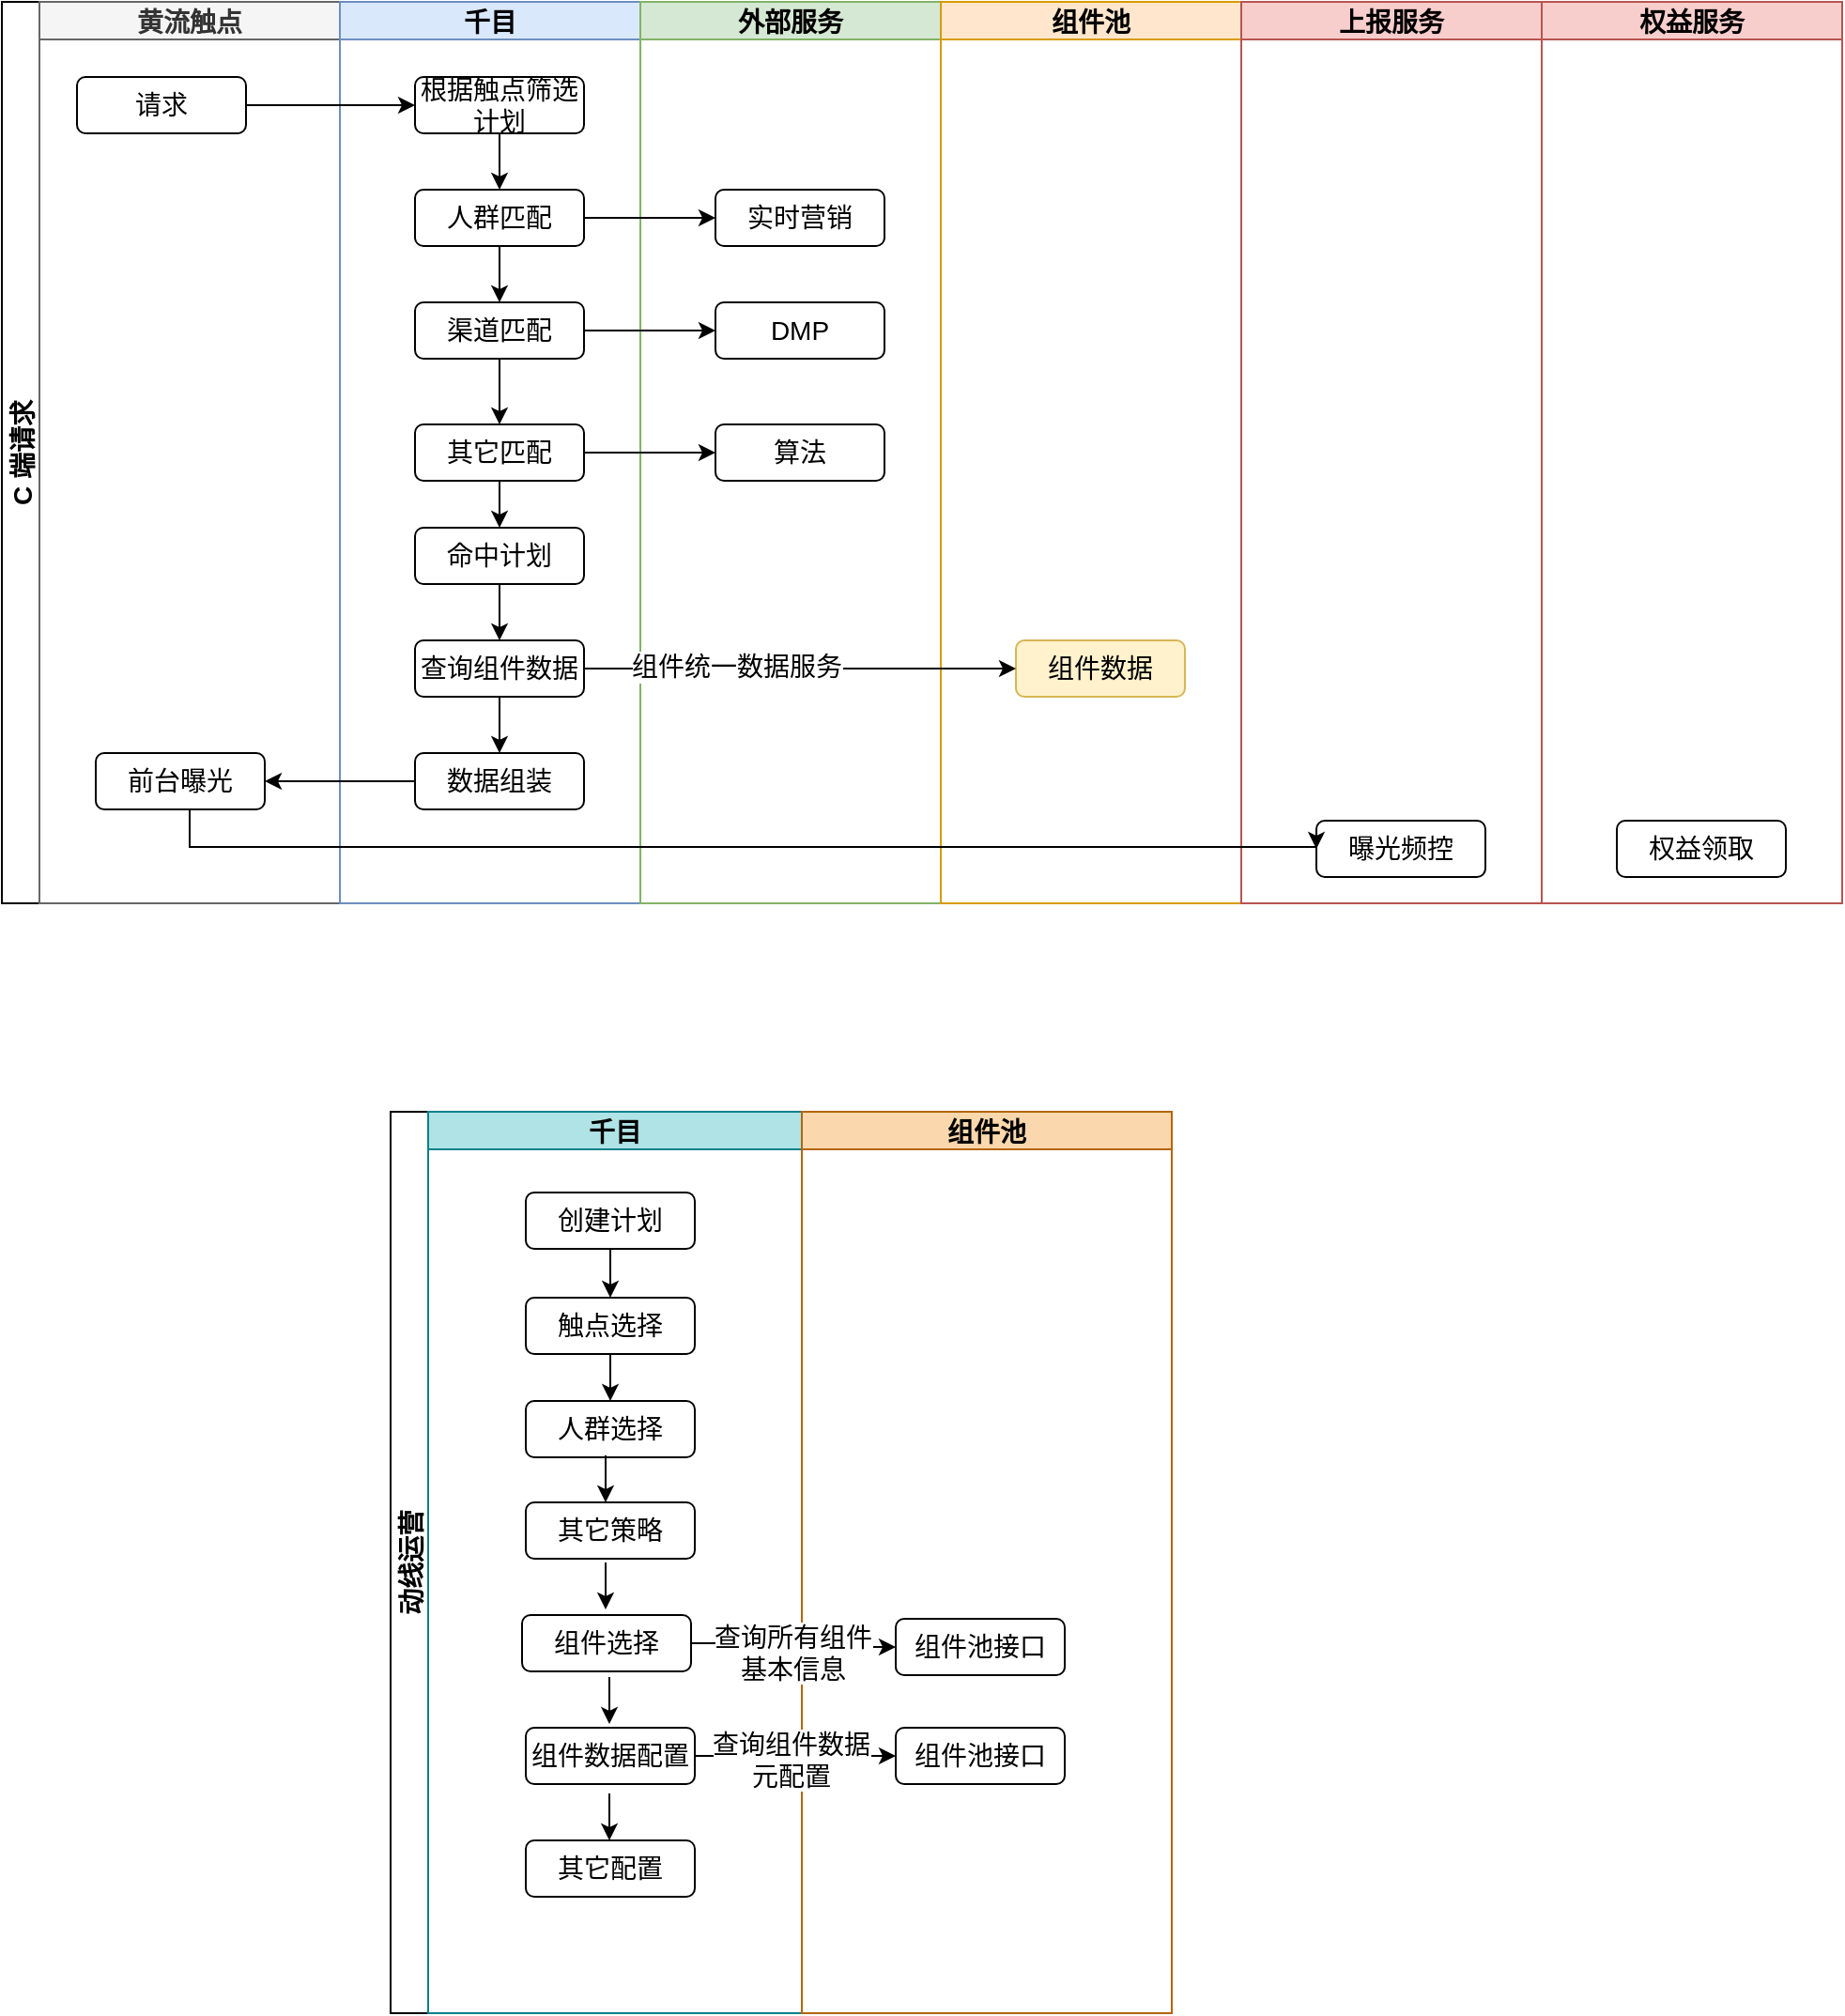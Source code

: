 <mxfile version="20.6.0" type="github">
  <diagram id="prtHgNgQTEPvFCAcTncT" name="Page-1">
    <mxGraphModel dx="1826" dy="793" grid="0" gridSize="10" guides="1" tooltips="1" connect="1" arrows="1" fold="1" page="0" pageScale="1" pageWidth="827" pageHeight="1169" math="0" shadow="0">
      <root>
        <mxCell id="0" />
        <mxCell id="1" parent="0" />
        <mxCell id="0azJCVukNUcqy8HdgQQi-19" value="C 端请求" style="swimlane;childLayout=stackLayout;resizeParent=1;resizeParentMax=0;startSize=20;horizontal=0;horizontalStack=1;fontSize=14;" parent="1" vertex="1">
          <mxGeometry x="-9" y="141" width="980" height="480" as="geometry" />
        </mxCell>
        <mxCell id="0azJCVukNUcqy8HdgQQi-20" value="黄流触点" style="swimlane;startSize=20;fillColor=#f5f5f5;fontColor=#333333;strokeColor=#666666;fontSize=14;" parent="0azJCVukNUcqy8HdgQQi-19" vertex="1">
          <mxGeometry x="20" width="160" height="480" as="geometry" />
        </mxCell>
        <mxCell id="0azJCVukNUcqy8HdgQQi-24" value="请求" style="rounded=1;whiteSpace=wrap;html=1;fontSize=14;" parent="0azJCVukNUcqy8HdgQQi-20" vertex="1">
          <mxGeometry x="20" y="40" width="90" height="30" as="geometry" />
        </mxCell>
        <mxCell id="0azJCVukNUcqy8HdgQQi-54" value="前台曝光" style="rounded=1;whiteSpace=wrap;html=1;fontSize=14;" parent="0azJCVukNUcqy8HdgQQi-20" vertex="1">
          <mxGeometry x="30" y="400" width="90" height="30" as="geometry" />
        </mxCell>
        <mxCell id="0azJCVukNUcqy8HdgQQi-21" value="千目" style="swimlane;startSize=20;fillColor=#dae8fc;strokeColor=#6c8ebf;fontSize=14;" parent="0azJCVukNUcqy8HdgQQi-19" vertex="1">
          <mxGeometry x="180" width="160" height="480" as="geometry" />
        </mxCell>
        <mxCell id="0azJCVukNUcqy8HdgQQi-41" value="" style="edgeStyle=orthogonalEdgeStyle;rounded=0;orthogonalLoop=1;jettySize=auto;html=1;entryX=0.5;entryY=0;entryDx=0;entryDy=0;fontSize=14;" parent="0azJCVukNUcqy8HdgQQi-21" source="0azJCVukNUcqy8HdgQQi-25" target="0azJCVukNUcqy8HdgQQi-28" edge="1">
          <mxGeometry relative="1" as="geometry" />
        </mxCell>
        <mxCell id="0azJCVukNUcqy8HdgQQi-25" value="根据触点筛选计划" style="rounded=1;whiteSpace=wrap;html=1;fontSize=14;" parent="0azJCVukNUcqy8HdgQQi-21" vertex="1">
          <mxGeometry x="40" y="40" width="90" height="30" as="geometry" />
        </mxCell>
        <mxCell id="0azJCVukNUcqy8HdgQQi-42" value="" style="edgeStyle=orthogonalEdgeStyle;rounded=0;orthogonalLoop=1;jettySize=auto;html=1;entryX=0.5;entryY=0;entryDx=0;entryDy=0;fontSize=14;" parent="0azJCVukNUcqy8HdgQQi-21" source="0azJCVukNUcqy8HdgQQi-28" target="0azJCVukNUcqy8HdgQQi-29" edge="1">
          <mxGeometry relative="1" as="geometry" />
        </mxCell>
        <mxCell id="0azJCVukNUcqy8HdgQQi-28" value="人群匹配" style="rounded=1;whiteSpace=wrap;html=1;fontSize=14;" parent="0azJCVukNUcqy8HdgQQi-21" vertex="1">
          <mxGeometry x="40" y="100" width="90" height="30" as="geometry" />
        </mxCell>
        <mxCell id="0azJCVukNUcqy8HdgQQi-43" value="" style="edgeStyle=orthogonalEdgeStyle;rounded=0;orthogonalLoop=1;jettySize=auto;html=1;entryX=0.5;entryY=0;entryDx=0;entryDy=0;fontSize=14;" parent="0azJCVukNUcqy8HdgQQi-21" source="0azJCVukNUcqy8HdgQQi-29" target="0azJCVukNUcqy8HdgQQi-30" edge="1">
          <mxGeometry relative="1" as="geometry">
            <mxPoint x="60" y="210" as="targetPoint" />
          </mxGeometry>
        </mxCell>
        <mxCell id="0azJCVukNUcqy8HdgQQi-29" value="渠道匹配" style="rounded=1;whiteSpace=wrap;html=1;fontSize=14;" parent="0azJCVukNUcqy8HdgQQi-21" vertex="1">
          <mxGeometry x="40" y="160" width="90" height="30" as="geometry" />
        </mxCell>
        <mxCell id="0azJCVukNUcqy8HdgQQi-44" value="" style="edgeStyle=orthogonalEdgeStyle;rounded=0;orthogonalLoop=1;jettySize=auto;html=1;entryX=0.5;entryY=0;entryDx=0;entryDy=0;fontSize=14;" parent="0azJCVukNUcqy8HdgQQi-21" source="0azJCVukNUcqy8HdgQQi-30" target="0azJCVukNUcqy8HdgQQi-31" edge="1">
          <mxGeometry relative="1" as="geometry" />
        </mxCell>
        <mxCell id="0azJCVukNUcqy8HdgQQi-30" value="其它匹配" style="rounded=1;whiteSpace=wrap;html=1;fontSize=14;" parent="0azJCVukNUcqy8HdgQQi-21" vertex="1">
          <mxGeometry x="40" y="225" width="90" height="30" as="geometry" />
        </mxCell>
        <mxCell id="0azJCVukNUcqy8HdgQQi-45" value="" style="edgeStyle=orthogonalEdgeStyle;rounded=0;orthogonalLoop=1;jettySize=auto;html=1;fontSize=14;" parent="0azJCVukNUcqy8HdgQQi-21" source="0azJCVukNUcqy8HdgQQi-31" target="0azJCVukNUcqy8HdgQQi-32" edge="1">
          <mxGeometry relative="1" as="geometry" />
        </mxCell>
        <mxCell id="0azJCVukNUcqy8HdgQQi-31" value="命中计划" style="rounded=1;whiteSpace=wrap;html=1;fontSize=14;" parent="0azJCVukNUcqy8HdgQQi-21" vertex="1">
          <mxGeometry x="40" y="280" width="90" height="30" as="geometry" />
        </mxCell>
        <mxCell id="0azJCVukNUcqy8HdgQQi-51" value="" style="edgeStyle=orthogonalEdgeStyle;rounded=0;orthogonalLoop=1;jettySize=auto;html=1;fontSize=14;" parent="0azJCVukNUcqy8HdgQQi-21" source="0azJCVukNUcqy8HdgQQi-32" target="0azJCVukNUcqy8HdgQQi-50" edge="1">
          <mxGeometry relative="1" as="geometry" />
        </mxCell>
        <mxCell id="0azJCVukNUcqy8HdgQQi-32" value="查询组件数据" style="rounded=1;whiteSpace=wrap;html=1;fontSize=14;" parent="0azJCVukNUcqy8HdgQQi-21" vertex="1">
          <mxGeometry x="40" y="340" width="90" height="30" as="geometry" />
        </mxCell>
        <mxCell id="0azJCVukNUcqy8HdgQQi-50" value="数据组装" style="rounded=1;whiteSpace=wrap;html=1;fontSize=14;" parent="0azJCVukNUcqy8HdgQQi-21" vertex="1">
          <mxGeometry x="40" y="400" width="90" height="30" as="geometry" />
        </mxCell>
        <mxCell id="0azJCVukNUcqy8HdgQQi-22" value="外部服务" style="swimlane;startSize=20;fillColor=#d5e8d4;strokeColor=#82b366;fontSize=14;" parent="0azJCVukNUcqy8HdgQQi-19" vertex="1">
          <mxGeometry x="340" width="160" height="480" as="geometry" />
        </mxCell>
        <mxCell id="0azJCVukNUcqy8HdgQQi-35" value="实时营销" style="rounded=1;whiteSpace=wrap;html=1;fontSize=14;" parent="0azJCVukNUcqy8HdgQQi-22" vertex="1">
          <mxGeometry x="40" y="100" width="90" height="30" as="geometry" />
        </mxCell>
        <mxCell id="0azJCVukNUcqy8HdgQQi-36" value="DMP" style="rounded=1;whiteSpace=wrap;html=1;fontSize=14;" parent="0azJCVukNUcqy8HdgQQi-22" vertex="1">
          <mxGeometry x="40" y="160" width="90" height="30" as="geometry" />
        </mxCell>
        <mxCell id="0azJCVukNUcqy8HdgQQi-37" value="算法" style="rounded=1;whiteSpace=wrap;html=1;fontSize=14;" parent="0azJCVukNUcqy8HdgQQi-22" vertex="1">
          <mxGeometry x="40" y="225" width="90" height="30" as="geometry" />
        </mxCell>
        <mxCell id="0azJCVukNUcqy8HdgQQi-60" value="组件池" style="swimlane;startSize=20;fillColor=#ffe6cc;strokeColor=#d79b00;fontSize=14;" parent="0azJCVukNUcqy8HdgQQi-19" vertex="1">
          <mxGeometry x="500" width="160" height="480" as="geometry" />
        </mxCell>
        <mxCell id="0azJCVukNUcqy8HdgQQi-47" value="组件数据" style="rounded=1;whiteSpace=wrap;html=1;fillColor=#fff2cc;strokeColor=#d6b656;fontSize=14;" parent="0azJCVukNUcqy8HdgQQi-60" vertex="1">
          <mxGeometry x="40" y="340" width="90" height="30" as="geometry" />
        </mxCell>
        <mxCell id="0azJCVukNUcqy8HdgQQi-67" value="上报服务" style="swimlane;startSize=20;fillColor=#f8cecc;strokeColor=#b85450;fontSize=14;" parent="0azJCVukNUcqy8HdgQQi-19" vertex="1">
          <mxGeometry x="660" width="160" height="480" as="geometry" />
        </mxCell>
        <mxCell id="0azJCVukNUcqy8HdgQQi-68" value="曝光频控" style="rounded=1;whiteSpace=wrap;html=1;fontSize=14;" parent="0azJCVukNUcqy8HdgQQi-67" vertex="1">
          <mxGeometry x="40" y="436" width="90" height="30" as="geometry" />
        </mxCell>
        <mxCell id="RTEd8d9uqBbtMm4t4O1m-1" value="权益服务" style="swimlane;startSize=20;fillColor=#f8cecc;strokeColor=#b85450;fontSize=14;" vertex="1" parent="0azJCVukNUcqy8HdgQQi-19">
          <mxGeometry x="820" width="160" height="480" as="geometry" />
        </mxCell>
        <mxCell id="RTEd8d9uqBbtMm4t4O1m-2" value="权益领取" style="rounded=1;whiteSpace=wrap;html=1;fontSize=14;" vertex="1" parent="RTEd8d9uqBbtMm4t4O1m-1">
          <mxGeometry x="40" y="436" width="90" height="30" as="geometry" />
        </mxCell>
        <mxCell id="0azJCVukNUcqy8HdgQQi-27" value="" style="edgeStyle=orthogonalEdgeStyle;rounded=0;orthogonalLoop=1;jettySize=auto;html=1;fontSize=14;" parent="0azJCVukNUcqy8HdgQQi-19" source="0azJCVukNUcqy8HdgQQi-24" target="0azJCVukNUcqy8HdgQQi-25" edge="1">
          <mxGeometry relative="1" as="geometry" />
        </mxCell>
        <mxCell id="0azJCVukNUcqy8HdgQQi-38" style="edgeStyle=orthogonalEdgeStyle;rounded=0;orthogonalLoop=1;jettySize=auto;html=1;exitX=1;exitY=0.5;exitDx=0;exitDy=0;entryX=0;entryY=0.5;entryDx=0;entryDy=0;fontSize=14;" parent="0azJCVukNUcqy8HdgQQi-19" source="0azJCVukNUcqy8HdgQQi-28" target="0azJCVukNUcqy8HdgQQi-35" edge="1">
          <mxGeometry relative="1" as="geometry" />
        </mxCell>
        <mxCell id="0azJCVukNUcqy8HdgQQi-39" style="edgeStyle=orthogonalEdgeStyle;rounded=0;orthogonalLoop=1;jettySize=auto;html=1;fontSize=14;" parent="0azJCVukNUcqy8HdgQQi-19" source="0azJCVukNUcqy8HdgQQi-29" target="0azJCVukNUcqy8HdgQQi-36" edge="1">
          <mxGeometry relative="1" as="geometry" />
        </mxCell>
        <mxCell id="0azJCVukNUcqy8HdgQQi-40" value="" style="edgeStyle=orthogonalEdgeStyle;rounded=0;orthogonalLoop=1;jettySize=auto;html=1;fontSize=14;" parent="0azJCVukNUcqy8HdgQQi-19" source="0azJCVukNUcqy8HdgQQi-30" target="0azJCVukNUcqy8HdgQQi-37" edge="1">
          <mxGeometry relative="1" as="geometry" />
        </mxCell>
        <mxCell id="0azJCVukNUcqy8HdgQQi-55" value="" style="edgeStyle=orthogonalEdgeStyle;rounded=0;orthogonalLoop=1;jettySize=auto;html=1;fontSize=14;" parent="0azJCVukNUcqy8HdgQQi-19" source="0azJCVukNUcqy8HdgQQi-50" target="0azJCVukNUcqy8HdgQQi-54" edge="1">
          <mxGeometry relative="1" as="geometry" />
        </mxCell>
        <mxCell id="0azJCVukNUcqy8HdgQQi-48" style="edgeStyle=orthogonalEdgeStyle;rounded=0;orthogonalLoop=1;jettySize=auto;html=1;entryX=0;entryY=0.5;entryDx=0;entryDy=0;fontSize=14;" parent="0azJCVukNUcqy8HdgQQi-19" source="0azJCVukNUcqy8HdgQQi-32" target="0azJCVukNUcqy8HdgQQi-47" edge="1">
          <mxGeometry relative="1" as="geometry" />
        </mxCell>
        <mxCell id="0azJCVukNUcqy8HdgQQi-49" value="组件统一数据服务" style="edgeLabel;html=1;align=center;verticalAlign=middle;resizable=0;points=[];fontSize=14;" parent="0azJCVukNUcqy8HdgQQi-48" vertex="1" connectable="0">
          <mxGeometry relative="1" as="geometry">
            <mxPoint x="-34" y="-1" as="offset" />
          </mxGeometry>
        </mxCell>
        <mxCell id="0azJCVukNUcqy8HdgQQi-69" style="edgeStyle=orthogonalEdgeStyle;rounded=0;orthogonalLoop=1;jettySize=auto;html=1;entryX=0;entryY=0.5;entryDx=0;entryDy=0;fontSize=14;" parent="0azJCVukNUcqy8HdgQQi-19" source="0azJCVukNUcqy8HdgQQi-54" target="0azJCVukNUcqy8HdgQQi-68" edge="1">
          <mxGeometry relative="1" as="geometry">
            <Array as="points">
              <mxPoint x="100" y="450" />
              <mxPoint x="700" y="450" />
            </Array>
          </mxGeometry>
        </mxCell>
        <mxCell id="0azJCVukNUcqy8HdgQQi-113" value="动线运营" style="swimlane;childLayout=stackLayout;resizeParent=1;resizeParentMax=0;startSize=20;horizontal=0;horizontalStack=1;fontSize=14;" parent="1" vertex="1">
          <mxGeometry x="198" y="732" width="416" height="480" as="geometry" />
        </mxCell>
        <mxCell id="0azJCVukNUcqy8HdgQQi-114" value="千目" style="swimlane;startSize=20;fontSize=14;fillColor=#b0e3e6;strokeColor=#0e8088;" parent="0azJCVukNUcqy8HdgQQi-113" vertex="1">
          <mxGeometry x="20" width="199" height="480" as="geometry" />
        </mxCell>
        <mxCell id="0azJCVukNUcqy8HdgQQi-132" value="" style="edgeStyle=orthogonalEdgeStyle;rounded=0;orthogonalLoop=1;jettySize=auto;html=1;fontSize=14;entryX=0.5;entryY=0;entryDx=0;entryDy=0;" parent="0azJCVukNUcqy8HdgQQi-114" source="0azJCVukNUcqy8HdgQQi-117" target="0azJCVukNUcqy8HdgQQi-118" edge="1">
          <mxGeometry relative="1" as="geometry" />
        </mxCell>
        <mxCell id="0azJCVukNUcqy8HdgQQi-117" value="创建计划" style="rounded=1;whiteSpace=wrap;html=1;fontSize=14;" parent="0azJCVukNUcqy8HdgQQi-114" vertex="1">
          <mxGeometry x="52" y="43" width="90" height="30" as="geometry" />
        </mxCell>
        <mxCell id="0azJCVukNUcqy8HdgQQi-133" value="" style="edgeStyle=orthogonalEdgeStyle;rounded=0;orthogonalLoop=1;jettySize=auto;html=1;fontSize=14;" parent="0azJCVukNUcqy8HdgQQi-114" source="0azJCVukNUcqy8HdgQQi-118" target="0azJCVukNUcqy8HdgQQi-119" edge="1">
          <mxGeometry relative="1" as="geometry" />
        </mxCell>
        <mxCell id="0azJCVukNUcqy8HdgQQi-118" value="触点选择" style="rounded=1;whiteSpace=wrap;html=1;fontSize=14;" parent="0azJCVukNUcqy8HdgQQi-114" vertex="1">
          <mxGeometry x="52" y="99" width="90" height="30" as="geometry" />
        </mxCell>
        <mxCell id="0azJCVukNUcqy8HdgQQi-119" value="人群选择" style="rounded=1;whiteSpace=wrap;html=1;fontSize=14;" parent="0azJCVukNUcqy8HdgQQi-114" vertex="1">
          <mxGeometry x="52" y="154" width="90" height="30" as="geometry" />
        </mxCell>
        <mxCell id="0azJCVukNUcqy8HdgQQi-120" value="其它策略" style="rounded=1;whiteSpace=wrap;html=1;fontSize=14;" parent="0azJCVukNUcqy8HdgQQi-114" vertex="1">
          <mxGeometry x="52" y="208" width="90" height="30" as="geometry" />
        </mxCell>
        <mxCell id="0azJCVukNUcqy8HdgQQi-121" value="组件选择" style="rounded=1;whiteSpace=wrap;html=1;fontSize=14;" parent="0azJCVukNUcqy8HdgQQi-114" vertex="1">
          <mxGeometry x="50" y="268" width="90" height="30" as="geometry" />
        </mxCell>
        <mxCell id="0azJCVukNUcqy8HdgQQi-122" value="组件数据配置" style="rounded=1;whiteSpace=wrap;html=1;fontSize=14;" parent="0azJCVukNUcqy8HdgQQi-114" vertex="1">
          <mxGeometry x="52" y="328" width="90" height="30" as="geometry" />
        </mxCell>
        <mxCell id="0azJCVukNUcqy8HdgQQi-123" value="其它配置" style="rounded=1;whiteSpace=wrap;html=1;fontSize=14;" parent="0azJCVukNUcqy8HdgQQi-114" vertex="1">
          <mxGeometry x="52" y="388" width="90" height="30" as="geometry" />
        </mxCell>
        <mxCell id="0azJCVukNUcqy8HdgQQi-134" value="" style="edgeStyle=orthogonalEdgeStyle;rounded=0;orthogonalLoop=1;jettySize=auto;html=1;fontSize=14;" parent="0azJCVukNUcqy8HdgQQi-114" edge="1">
          <mxGeometry relative="1" as="geometry">
            <mxPoint x="94.5" y="183" as="sourcePoint" />
            <mxPoint x="94.5" y="208" as="targetPoint" />
          </mxGeometry>
        </mxCell>
        <mxCell id="0azJCVukNUcqy8HdgQQi-135" value="" style="edgeStyle=orthogonalEdgeStyle;rounded=0;orthogonalLoop=1;jettySize=auto;html=1;fontSize=14;" parent="0azJCVukNUcqy8HdgQQi-114" edge="1">
          <mxGeometry relative="1" as="geometry">
            <mxPoint x="94.5" y="240" as="sourcePoint" />
            <mxPoint x="94.5" y="265" as="targetPoint" />
          </mxGeometry>
        </mxCell>
        <mxCell id="0azJCVukNUcqy8HdgQQi-136" value="" style="edgeStyle=orthogonalEdgeStyle;rounded=0;orthogonalLoop=1;jettySize=auto;html=1;fontSize=14;" parent="0azJCVukNUcqy8HdgQQi-114" edge="1">
          <mxGeometry relative="1" as="geometry">
            <mxPoint x="96.5" y="301" as="sourcePoint" />
            <mxPoint x="96.5" y="326" as="targetPoint" />
            <Array as="points">
              <mxPoint x="96.5" y="310" />
              <mxPoint x="96.5" y="310" />
            </Array>
          </mxGeometry>
        </mxCell>
        <mxCell id="0azJCVukNUcqy8HdgQQi-137" value="" style="edgeStyle=orthogonalEdgeStyle;rounded=0;orthogonalLoop=1;jettySize=auto;html=1;fontSize=14;" parent="0azJCVukNUcqy8HdgQQi-114" edge="1">
          <mxGeometry relative="1" as="geometry">
            <mxPoint x="96.5" y="363" as="sourcePoint" />
            <mxPoint x="96.5" y="388" as="targetPoint" />
            <Array as="points">
              <mxPoint x="96.5" y="372" />
              <mxPoint x="96.5" y="372" />
            </Array>
          </mxGeometry>
        </mxCell>
        <mxCell id="0azJCVukNUcqy8HdgQQi-115" value="组件池" style="swimlane;startSize=20;fontSize=14;fillColor=#fad7ac;strokeColor=#b46504;" parent="0azJCVukNUcqy8HdgQQi-113" vertex="1">
          <mxGeometry x="219" width="197" height="480" as="geometry" />
        </mxCell>
        <mxCell id="0azJCVukNUcqy8HdgQQi-124" value="组件池接口" style="rounded=1;whiteSpace=wrap;html=1;fontSize=14;" parent="0azJCVukNUcqy8HdgQQi-115" vertex="1">
          <mxGeometry x="50" y="270" width="90" height="30" as="geometry" />
        </mxCell>
        <mxCell id="0azJCVukNUcqy8HdgQQi-125" value="组件池接口" style="rounded=1;whiteSpace=wrap;html=1;fontSize=14;" parent="0azJCVukNUcqy8HdgQQi-115" vertex="1">
          <mxGeometry x="50" y="328" width="90" height="30" as="geometry" />
        </mxCell>
        <mxCell id="0azJCVukNUcqy8HdgQQi-126" style="edgeStyle=orthogonalEdgeStyle;rounded=0;orthogonalLoop=1;jettySize=auto;html=1;entryX=0;entryY=0.5;entryDx=0;entryDy=0;fontSize=14;" parent="0azJCVukNUcqy8HdgQQi-113" source="0azJCVukNUcqy8HdgQQi-121" target="0azJCVukNUcqy8HdgQQi-124" edge="1">
          <mxGeometry relative="1" as="geometry" />
        </mxCell>
        <mxCell id="0azJCVukNUcqy8HdgQQi-127" value="查询所有组件&lt;br&gt;基本信息" style="edgeLabel;html=1;align=center;verticalAlign=middle;resizable=0;points=[];fontSize=14;" parent="0azJCVukNUcqy8HdgQQi-126" vertex="1" connectable="0">
          <mxGeometry x="0.098" y="-2" relative="1" as="geometry">
            <mxPoint x="-5" y="1" as="offset" />
          </mxGeometry>
        </mxCell>
        <mxCell id="0azJCVukNUcqy8HdgQQi-128" style="edgeStyle=orthogonalEdgeStyle;rounded=0;orthogonalLoop=1;jettySize=auto;html=1;entryX=0;entryY=0.5;entryDx=0;entryDy=0;fontSize=14;" parent="0azJCVukNUcqy8HdgQQi-113" source="0azJCVukNUcqy8HdgQQi-122" target="0azJCVukNUcqy8HdgQQi-125" edge="1">
          <mxGeometry relative="1" as="geometry" />
        </mxCell>
        <mxCell id="0azJCVukNUcqy8HdgQQi-129" value="查询组件数据&lt;br&gt;元配置" style="edgeLabel;html=1;align=center;verticalAlign=middle;resizable=0;points=[];fontSize=14;" parent="0azJCVukNUcqy8HdgQQi-128" vertex="1" connectable="0">
          <mxGeometry x="-0.191" relative="1" as="geometry">
            <mxPoint x="7" y="2" as="offset" />
          </mxGeometry>
        </mxCell>
      </root>
    </mxGraphModel>
  </diagram>
</mxfile>
